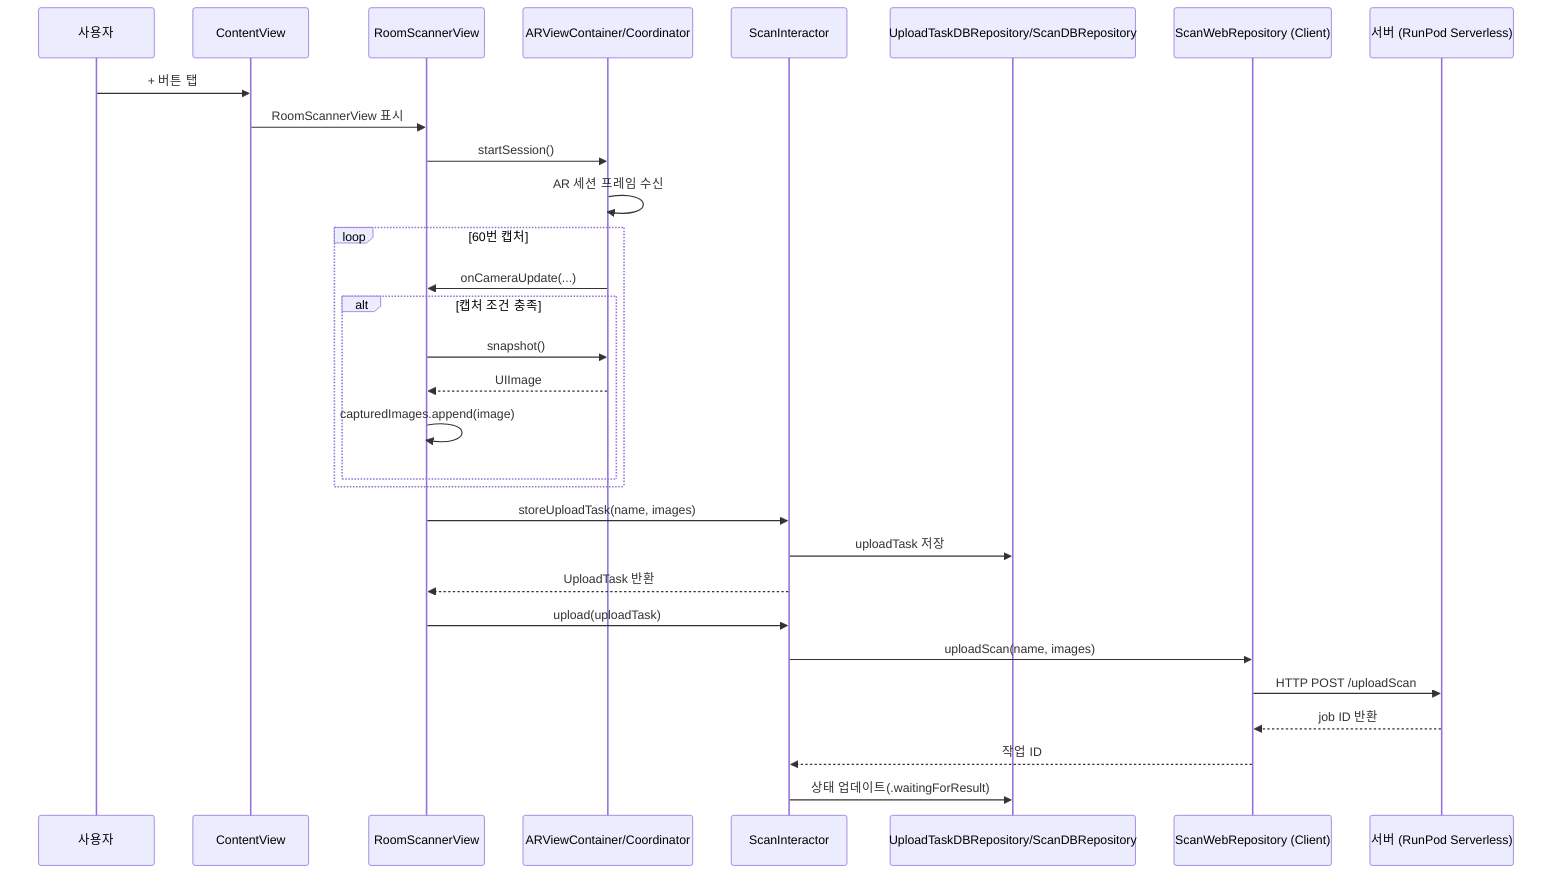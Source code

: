 sequenceDiagram
    %% Diagram 1: Scan Capture & Upload Flow
    participant User as 사용자
    participant ContentView as ContentView
    participant RoomScanner as RoomScannerView
    participant ARContainer as ARViewContainer/Coordinator
    participant ScanInteractor as ScanInteractor
    participant DBRepo as UploadTaskDBRepository/ScanDBRepository
    participant ScanWebRepo as ScanWebRepository (Client)
    participant Backend as 서버 (RunPod Serverless)

    User->>ContentView: + 버튼 탭
    ContentView->>RoomScanner: RoomScannerView 표시
    RoomScanner->>ARContainer: startSession()
    ARContainer->>ARContainer: AR 세션 프레임 수신
    loop 60번 캡처
        ARContainer->>RoomScanner: onCameraUpdate(...)
        alt 캡처 조건 충족
            RoomScanner->>ARContainer: snapshot()
            ARContainer-->>RoomScanner: UIImage
            RoomScanner->>RoomScanner: capturedImages.append(image)
        end
    end
    RoomScanner->>ScanInteractor: storeUploadTask(name, images)
    ScanInteractor->>DBRepo: uploadTask 저장
    ScanInteractor-->>RoomScanner: UploadTask 반환
    RoomScanner->>ScanInteractor: upload(uploadTask)
    ScanInteractor->>ScanWebRepo: uploadScan(name, images)
    ScanWebRepo->>Backend: HTTP POST /uploadScan
    Backend-->>ScanWebRepo: job ID 반환
    ScanWebRepo-->>ScanInteractor: 작업 ID
    ScanInteractor->>DBRepo: 상태 업데이트(.waitingForResult)